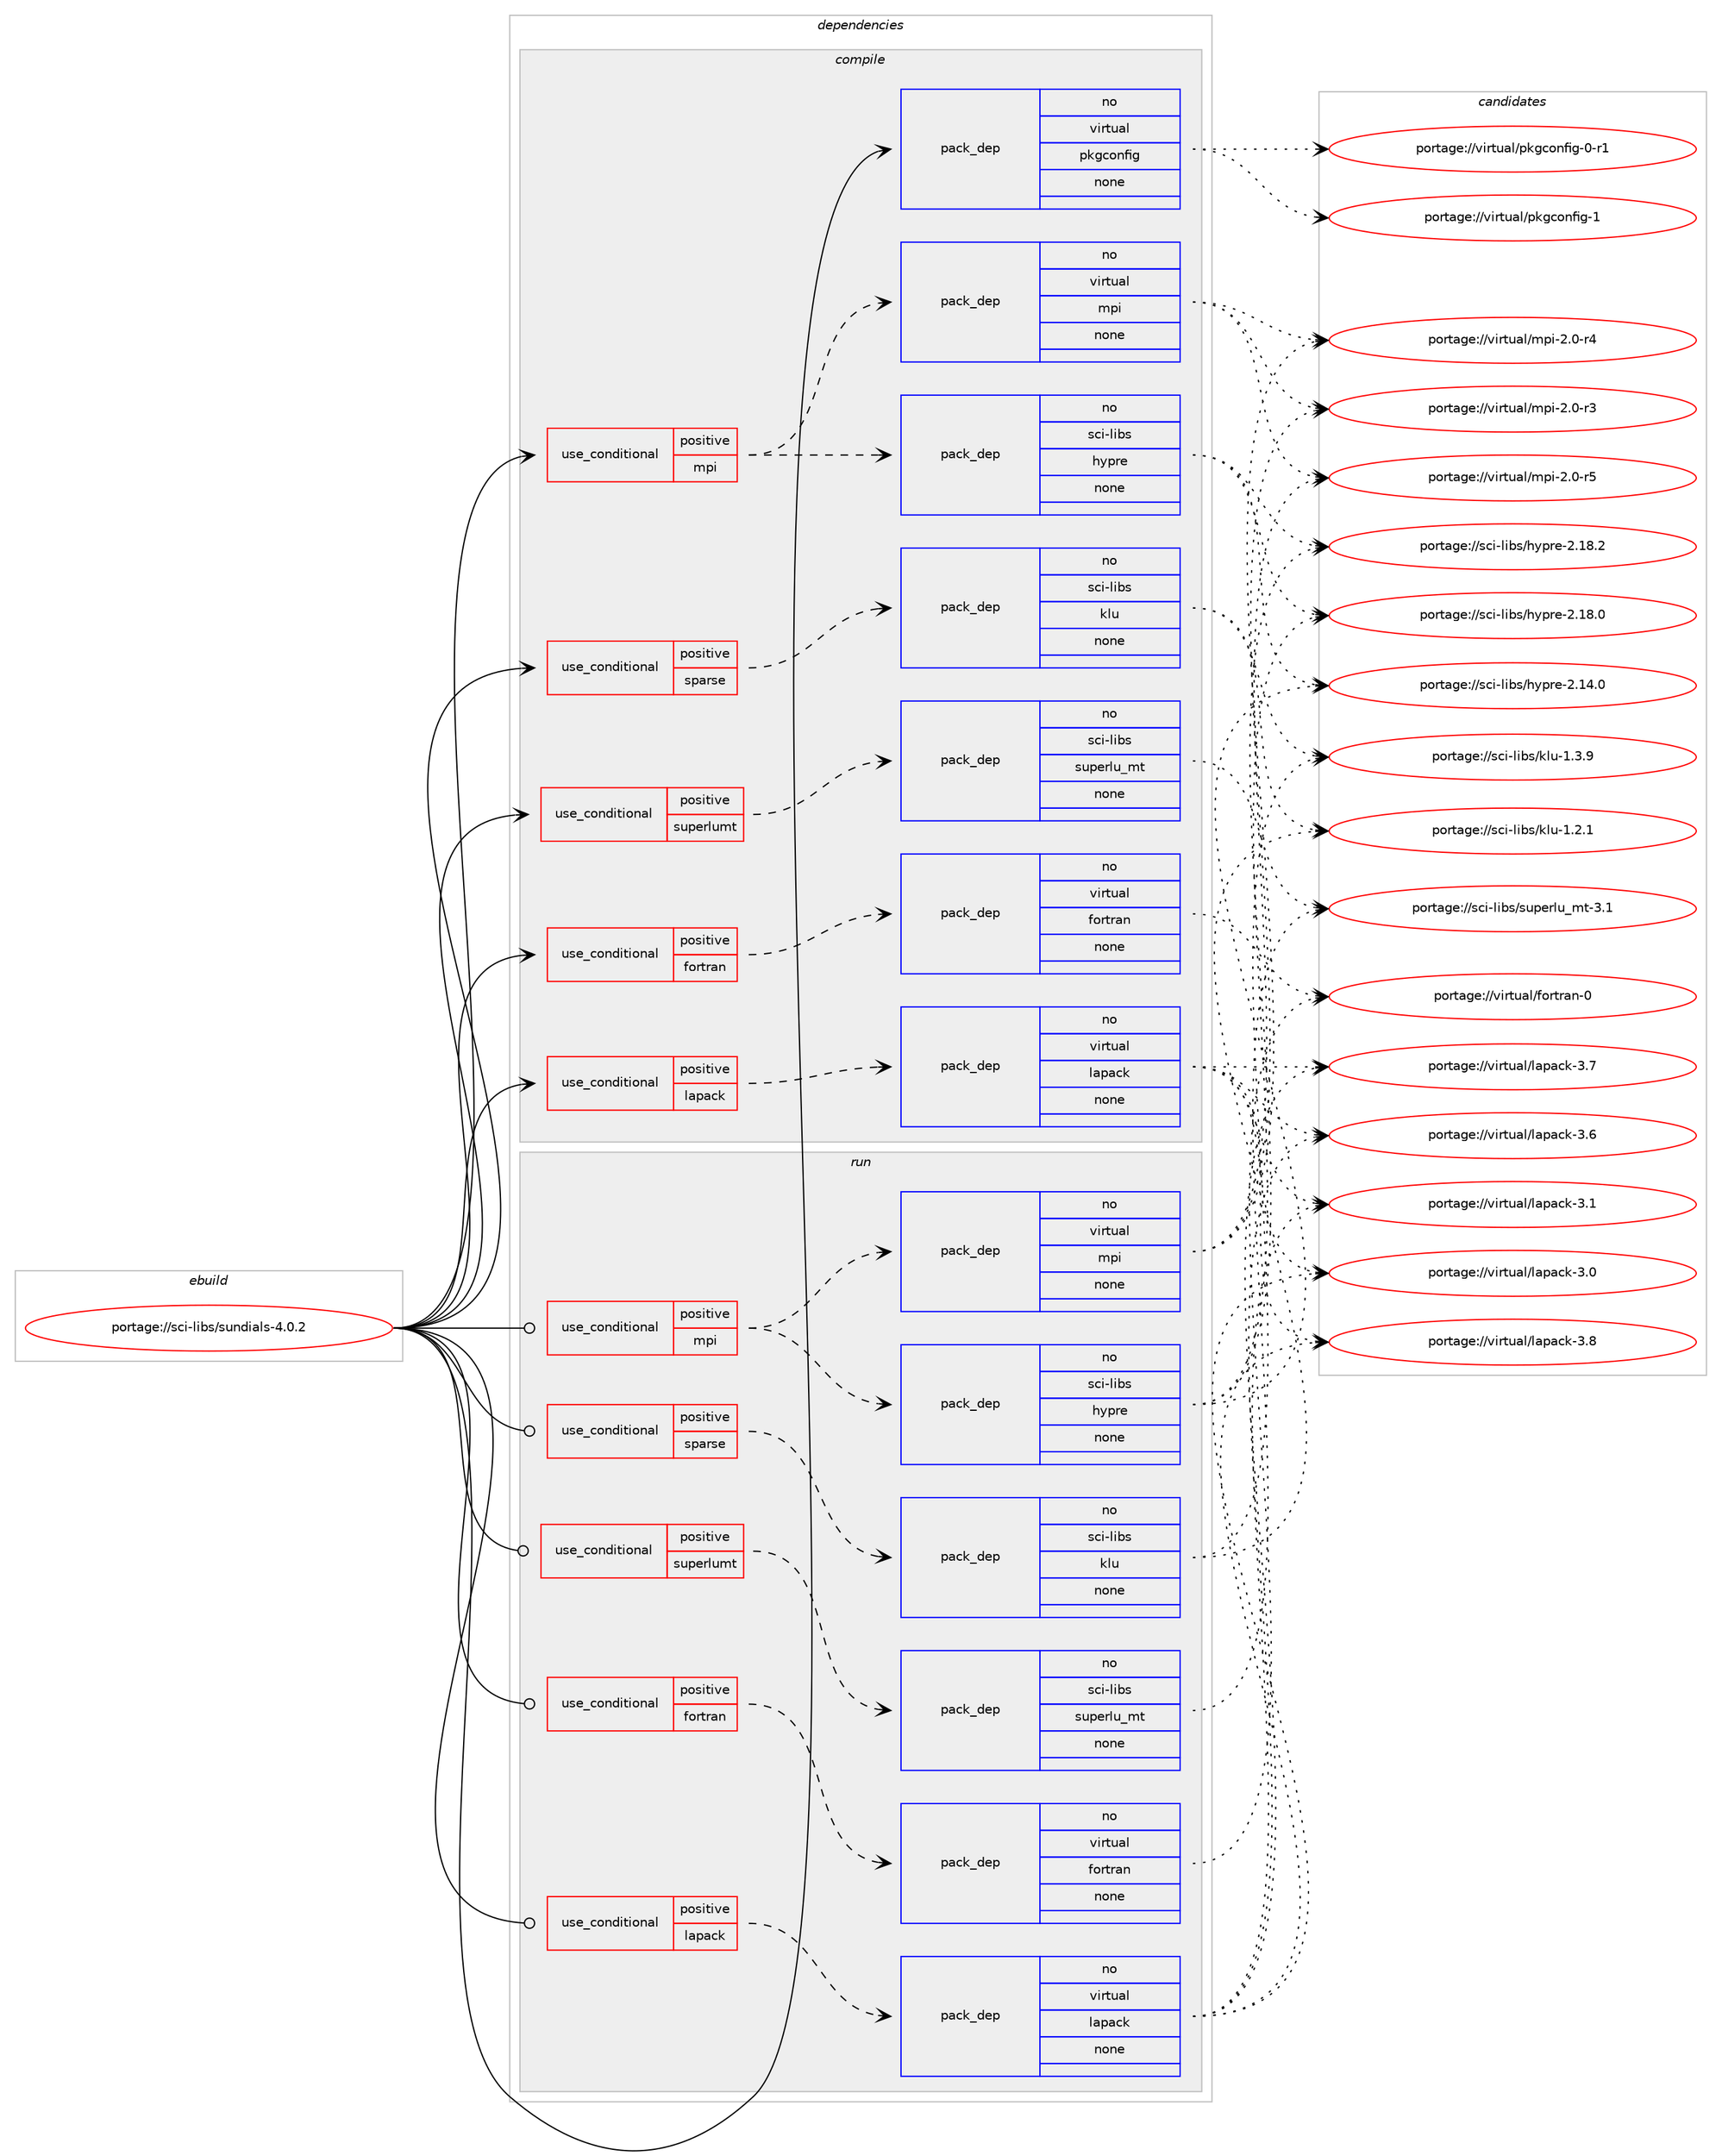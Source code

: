 digraph prolog {

# *************
# Graph options
# *************

newrank=true;
concentrate=true;
compound=true;
graph [rankdir=LR,fontname=Helvetica,fontsize=10,ranksep=1.5];#, ranksep=2.5, nodesep=0.2];
edge  [arrowhead=vee];
node  [fontname=Helvetica,fontsize=10];

# **********
# The ebuild
# **********

subgraph cluster_leftcol {
color=gray;
rank=same;
label=<<i>ebuild</i>>;
id [label="portage://sci-libs/sundials-4.0.2", color=red, width=4, href="../sci-libs/sundials-4.0.2.svg"];
}

# ****************
# The dependencies
# ****************

subgraph cluster_midcol {
color=gray;
label=<<i>dependencies</i>>;
subgraph cluster_compile {
fillcolor="#eeeeee";
style=filled;
label=<<i>compile</i>>;
subgraph cond6691 {
dependency37114 [label=<<TABLE BORDER="0" CELLBORDER="1" CELLSPACING="0" CELLPADDING="4"><TR><TD ROWSPAN="3" CELLPADDING="10">use_conditional</TD></TR><TR><TD>positive</TD></TR><TR><TD>fortran</TD></TR></TABLE>>, shape=none, color=red];
subgraph pack29619 {
dependency37115 [label=<<TABLE BORDER="0" CELLBORDER="1" CELLSPACING="0" CELLPADDING="4" WIDTH="220"><TR><TD ROWSPAN="6" CELLPADDING="30">pack_dep</TD></TR><TR><TD WIDTH="110">no</TD></TR><TR><TD>virtual</TD></TR><TR><TD>fortran</TD></TR><TR><TD>none</TD></TR><TR><TD></TD></TR></TABLE>>, shape=none, color=blue];
}
dependency37114:e -> dependency37115:w [weight=20,style="dashed",arrowhead="vee"];
}
id:e -> dependency37114:w [weight=20,style="solid",arrowhead="vee"];
subgraph cond6692 {
dependency37116 [label=<<TABLE BORDER="0" CELLBORDER="1" CELLSPACING="0" CELLPADDING="4"><TR><TD ROWSPAN="3" CELLPADDING="10">use_conditional</TD></TR><TR><TD>positive</TD></TR><TR><TD>lapack</TD></TR></TABLE>>, shape=none, color=red];
subgraph pack29620 {
dependency37117 [label=<<TABLE BORDER="0" CELLBORDER="1" CELLSPACING="0" CELLPADDING="4" WIDTH="220"><TR><TD ROWSPAN="6" CELLPADDING="30">pack_dep</TD></TR><TR><TD WIDTH="110">no</TD></TR><TR><TD>virtual</TD></TR><TR><TD>lapack</TD></TR><TR><TD>none</TD></TR><TR><TD></TD></TR></TABLE>>, shape=none, color=blue];
}
dependency37116:e -> dependency37117:w [weight=20,style="dashed",arrowhead="vee"];
}
id:e -> dependency37116:w [weight=20,style="solid",arrowhead="vee"];
subgraph cond6693 {
dependency37118 [label=<<TABLE BORDER="0" CELLBORDER="1" CELLSPACING="0" CELLPADDING="4"><TR><TD ROWSPAN="3" CELLPADDING="10">use_conditional</TD></TR><TR><TD>positive</TD></TR><TR><TD>mpi</TD></TR></TABLE>>, shape=none, color=red];
subgraph pack29621 {
dependency37119 [label=<<TABLE BORDER="0" CELLBORDER="1" CELLSPACING="0" CELLPADDING="4" WIDTH="220"><TR><TD ROWSPAN="6" CELLPADDING="30">pack_dep</TD></TR><TR><TD WIDTH="110">no</TD></TR><TR><TD>virtual</TD></TR><TR><TD>mpi</TD></TR><TR><TD>none</TD></TR><TR><TD></TD></TR></TABLE>>, shape=none, color=blue];
}
dependency37118:e -> dependency37119:w [weight=20,style="dashed",arrowhead="vee"];
subgraph pack29622 {
dependency37120 [label=<<TABLE BORDER="0" CELLBORDER="1" CELLSPACING="0" CELLPADDING="4" WIDTH="220"><TR><TD ROWSPAN="6" CELLPADDING="30">pack_dep</TD></TR><TR><TD WIDTH="110">no</TD></TR><TR><TD>sci-libs</TD></TR><TR><TD>hypre</TD></TR><TR><TD>none</TD></TR><TR><TD></TD></TR></TABLE>>, shape=none, color=blue];
}
dependency37118:e -> dependency37120:w [weight=20,style="dashed",arrowhead="vee"];
}
id:e -> dependency37118:w [weight=20,style="solid",arrowhead="vee"];
subgraph cond6694 {
dependency37121 [label=<<TABLE BORDER="0" CELLBORDER="1" CELLSPACING="0" CELLPADDING="4"><TR><TD ROWSPAN="3" CELLPADDING="10">use_conditional</TD></TR><TR><TD>positive</TD></TR><TR><TD>sparse</TD></TR></TABLE>>, shape=none, color=red];
subgraph pack29623 {
dependency37122 [label=<<TABLE BORDER="0" CELLBORDER="1" CELLSPACING="0" CELLPADDING="4" WIDTH="220"><TR><TD ROWSPAN="6" CELLPADDING="30">pack_dep</TD></TR><TR><TD WIDTH="110">no</TD></TR><TR><TD>sci-libs</TD></TR><TR><TD>klu</TD></TR><TR><TD>none</TD></TR><TR><TD></TD></TR></TABLE>>, shape=none, color=blue];
}
dependency37121:e -> dependency37122:w [weight=20,style="dashed",arrowhead="vee"];
}
id:e -> dependency37121:w [weight=20,style="solid",arrowhead="vee"];
subgraph cond6695 {
dependency37123 [label=<<TABLE BORDER="0" CELLBORDER="1" CELLSPACING="0" CELLPADDING="4"><TR><TD ROWSPAN="3" CELLPADDING="10">use_conditional</TD></TR><TR><TD>positive</TD></TR><TR><TD>superlumt</TD></TR></TABLE>>, shape=none, color=red];
subgraph pack29624 {
dependency37124 [label=<<TABLE BORDER="0" CELLBORDER="1" CELLSPACING="0" CELLPADDING="4" WIDTH="220"><TR><TD ROWSPAN="6" CELLPADDING="30">pack_dep</TD></TR><TR><TD WIDTH="110">no</TD></TR><TR><TD>sci-libs</TD></TR><TR><TD>superlu_mt</TD></TR><TR><TD>none</TD></TR><TR><TD></TD></TR></TABLE>>, shape=none, color=blue];
}
dependency37123:e -> dependency37124:w [weight=20,style="dashed",arrowhead="vee"];
}
id:e -> dependency37123:w [weight=20,style="solid",arrowhead="vee"];
subgraph pack29625 {
dependency37125 [label=<<TABLE BORDER="0" CELLBORDER="1" CELLSPACING="0" CELLPADDING="4" WIDTH="220"><TR><TD ROWSPAN="6" CELLPADDING="30">pack_dep</TD></TR><TR><TD WIDTH="110">no</TD></TR><TR><TD>virtual</TD></TR><TR><TD>pkgconfig</TD></TR><TR><TD>none</TD></TR><TR><TD></TD></TR></TABLE>>, shape=none, color=blue];
}
id:e -> dependency37125:w [weight=20,style="solid",arrowhead="vee"];
}
subgraph cluster_compileandrun {
fillcolor="#eeeeee";
style=filled;
label=<<i>compile and run</i>>;
}
subgraph cluster_run {
fillcolor="#eeeeee";
style=filled;
label=<<i>run</i>>;
subgraph cond6696 {
dependency37126 [label=<<TABLE BORDER="0" CELLBORDER="1" CELLSPACING="0" CELLPADDING="4"><TR><TD ROWSPAN="3" CELLPADDING="10">use_conditional</TD></TR><TR><TD>positive</TD></TR><TR><TD>fortran</TD></TR></TABLE>>, shape=none, color=red];
subgraph pack29626 {
dependency37127 [label=<<TABLE BORDER="0" CELLBORDER="1" CELLSPACING="0" CELLPADDING="4" WIDTH="220"><TR><TD ROWSPAN="6" CELLPADDING="30">pack_dep</TD></TR><TR><TD WIDTH="110">no</TD></TR><TR><TD>virtual</TD></TR><TR><TD>fortran</TD></TR><TR><TD>none</TD></TR><TR><TD></TD></TR></TABLE>>, shape=none, color=blue];
}
dependency37126:e -> dependency37127:w [weight=20,style="dashed",arrowhead="vee"];
}
id:e -> dependency37126:w [weight=20,style="solid",arrowhead="odot"];
subgraph cond6697 {
dependency37128 [label=<<TABLE BORDER="0" CELLBORDER="1" CELLSPACING="0" CELLPADDING="4"><TR><TD ROWSPAN="3" CELLPADDING="10">use_conditional</TD></TR><TR><TD>positive</TD></TR><TR><TD>lapack</TD></TR></TABLE>>, shape=none, color=red];
subgraph pack29627 {
dependency37129 [label=<<TABLE BORDER="0" CELLBORDER="1" CELLSPACING="0" CELLPADDING="4" WIDTH="220"><TR><TD ROWSPAN="6" CELLPADDING="30">pack_dep</TD></TR><TR><TD WIDTH="110">no</TD></TR><TR><TD>virtual</TD></TR><TR><TD>lapack</TD></TR><TR><TD>none</TD></TR><TR><TD></TD></TR></TABLE>>, shape=none, color=blue];
}
dependency37128:e -> dependency37129:w [weight=20,style="dashed",arrowhead="vee"];
}
id:e -> dependency37128:w [weight=20,style="solid",arrowhead="odot"];
subgraph cond6698 {
dependency37130 [label=<<TABLE BORDER="0" CELLBORDER="1" CELLSPACING="0" CELLPADDING="4"><TR><TD ROWSPAN="3" CELLPADDING="10">use_conditional</TD></TR><TR><TD>positive</TD></TR><TR><TD>mpi</TD></TR></TABLE>>, shape=none, color=red];
subgraph pack29628 {
dependency37131 [label=<<TABLE BORDER="0" CELLBORDER="1" CELLSPACING="0" CELLPADDING="4" WIDTH="220"><TR><TD ROWSPAN="6" CELLPADDING="30">pack_dep</TD></TR><TR><TD WIDTH="110">no</TD></TR><TR><TD>virtual</TD></TR><TR><TD>mpi</TD></TR><TR><TD>none</TD></TR><TR><TD></TD></TR></TABLE>>, shape=none, color=blue];
}
dependency37130:e -> dependency37131:w [weight=20,style="dashed",arrowhead="vee"];
subgraph pack29629 {
dependency37132 [label=<<TABLE BORDER="0" CELLBORDER="1" CELLSPACING="0" CELLPADDING="4" WIDTH="220"><TR><TD ROWSPAN="6" CELLPADDING="30">pack_dep</TD></TR><TR><TD WIDTH="110">no</TD></TR><TR><TD>sci-libs</TD></TR><TR><TD>hypre</TD></TR><TR><TD>none</TD></TR><TR><TD></TD></TR></TABLE>>, shape=none, color=blue];
}
dependency37130:e -> dependency37132:w [weight=20,style="dashed",arrowhead="vee"];
}
id:e -> dependency37130:w [weight=20,style="solid",arrowhead="odot"];
subgraph cond6699 {
dependency37133 [label=<<TABLE BORDER="0" CELLBORDER="1" CELLSPACING="0" CELLPADDING="4"><TR><TD ROWSPAN="3" CELLPADDING="10">use_conditional</TD></TR><TR><TD>positive</TD></TR><TR><TD>sparse</TD></TR></TABLE>>, shape=none, color=red];
subgraph pack29630 {
dependency37134 [label=<<TABLE BORDER="0" CELLBORDER="1" CELLSPACING="0" CELLPADDING="4" WIDTH="220"><TR><TD ROWSPAN="6" CELLPADDING="30">pack_dep</TD></TR><TR><TD WIDTH="110">no</TD></TR><TR><TD>sci-libs</TD></TR><TR><TD>klu</TD></TR><TR><TD>none</TD></TR><TR><TD></TD></TR></TABLE>>, shape=none, color=blue];
}
dependency37133:e -> dependency37134:w [weight=20,style="dashed",arrowhead="vee"];
}
id:e -> dependency37133:w [weight=20,style="solid",arrowhead="odot"];
subgraph cond6700 {
dependency37135 [label=<<TABLE BORDER="0" CELLBORDER="1" CELLSPACING="0" CELLPADDING="4"><TR><TD ROWSPAN="3" CELLPADDING="10">use_conditional</TD></TR><TR><TD>positive</TD></TR><TR><TD>superlumt</TD></TR></TABLE>>, shape=none, color=red];
subgraph pack29631 {
dependency37136 [label=<<TABLE BORDER="0" CELLBORDER="1" CELLSPACING="0" CELLPADDING="4" WIDTH="220"><TR><TD ROWSPAN="6" CELLPADDING="30">pack_dep</TD></TR><TR><TD WIDTH="110">no</TD></TR><TR><TD>sci-libs</TD></TR><TR><TD>superlu_mt</TD></TR><TR><TD>none</TD></TR><TR><TD></TD></TR></TABLE>>, shape=none, color=blue];
}
dependency37135:e -> dependency37136:w [weight=20,style="dashed",arrowhead="vee"];
}
id:e -> dependency37135:w [weight=20,style="solid",arrowhead="odot"];
}
}

# **************
# The candidates
# **************

subgraph cluster_choices {
rank=same;
color=gray;
label=<<i>candidates</i>>;

subgraph choice29619 {
color=black;
nodesep=1;
choice1181051141161179710847102111114116114971104548 [label="portage://virtual/fortran-0", color=red, width=4,href="../virtual/fortran-0.svg"];
dependency37115:e -> choice1181051141161179710847102111114116114971104548:w [style=dotted,weight="100"];
}
subgraph choice29620 {
color=black;
nodesep=1;
choice118105114116117971084710897112979910745514656 [label="portage://virtual/lapack-3.8", color=red, width=4,href="../virtual/lapack-3.8.svg"];
choice118105114116117971084710897112979910745514655 [label="portage://virtual/lapack-3.7", color=red, width=4,href="../virtual/lapack-3.7.svg"];
choice118105114116117971084710897112979910745514654 [label="portage://virtual/lapack-3.6", color=red, width=4,href="../virtual/lapack-3.6.svg"];
choice118105114116117971084710897112979910745514649 [label="portage://virtual/lapack-3.1", color=red, width=4,href="../virtual/lapack-3.1.svg"];
choice118105114116117971084710897112979910745514648 [label="portage://virtual/lapack-3.0", color=red, width=4,href="../virtual/lapack-3.0.svg"];
dependency37117:e -> choice118105114116117971084710897112979910745514656:w [style=dotted,weight="100"];
dependency37117:e -> choice118105114116117971084710897112979910745514655:w [style=dotted,weight="100"];
dependency37117:e -> choice118105114116117971084710897112979910745514654:w [style=dotted,weight="100"];
dependency37117:e -> choice118105114116117971084710897112979910745514649:w [style=dotted,weight="100"];
dependency37117:e -> choice118105114116117971084710897112979910745514648:w [style=dotted,weight="100"];
}
subgraph choice29621 {
color=black;
nodesep=1;
choice1181051141161179710847109112105455046484511453 [label="portage://virtual/mpi-2.0-r5", color=red, width=4,href="../virtual/mpi-2.0-r5.svg"];
choice1181051141161179710847109112105455046484511452 [label="portage://virtual/mpi-2.0-r4", color=red, width=4,href="../virtual/mpi-2.0-r4.svg"];
choice1181051141161179710847109112105455046484511451 [label="portage://virtual/mpi-2.0-r3", color=red, width=4,href="../virtual/mpi-2.0-r3.svg"];
dependency37119:e -> choice1181051141161179710847109112105455046484511453:w [style=dotted,weight="100"];
dependency37119:e -> choice1181051141161179710847109112105455046484511452:w [style=dotted,weight="100"];
dependency37119:e -> choice1181051141161179710847109112105455046484511451:w [style=dotted,weight="100"];
}
subgraph choice29622 {
color=black;
nodesep=1;
choice1159910545108105981154710412111211410145504649564650 [label="portage://sci-libs/hypre-2.18.2", color=red, width=4,href="../sci-libs/hypre-2.18.2.svg"];
choice1159910545108105981154710412111211410145504649564648 [label="portage://sci-libs/hypre-2.18.0", color=red, width=4,href="../sci-libs/hypre-2.18.0.svg"];
choice1159910545108105981154710412111211410145504649524648 [label="portage://sci-libs/hypre-2.14.0", color=red, width=4,href="../sci-libs/hypre-2.14.0.svg"];
dependency37120:e -> choice1159910545108105981154710412111211410145504649564650:w [style=dotted,weight="100"];
dependency37120:e -> choice1159910545108105981154710412111211410145504649564648:w [style=dotted,weight="100"];
dependency37120:e -> choice1159910545108105981154710412111211410145504649524648:w [style=dotted,weight="100"];
}
subgraph choice29623 {
color=black;
nodesep=1;
choice11599105451081059811547107108117454946514657 [label="portage://sci-libs/klu-1.3.9", color=red, width=4,href="../sci-libs/klu-1.3.9.svg"];
choice11599105451081059811547107108117454946504649 [label="portage://sci-libs/klu-1.2.1", color=red, width=4,href="../sci-libs/klu-1.2.1.svg"];
dependency37122:e -> choice11599105451081059811547107108117454946514657:w [style=dotted,weight="100"];
dependency37122:e -> choice11599105451081059811547107108117454946504649:w [style=dotted,weight="100"];
}
subgraph choice29624 {
color=black;
nodesep=1;
choice115991054510810598115471151171121011141081179510911645514649 [label="portage://sci-libs/superlu_mt-3.1", color=red, width=4,href="../sci-libs/superlu_mt-3.1.svg"];
dependency37124:e -> choice115991054510810598115471151171121011141081179510911645514649:w [style=dotted,weight="100"];
}
subgraph choice29625 {
color=black;
nodesep=1;
choice1181051141161179710847112107103991111101021051034549 [label="portage://virtual/pkgconfig-1", color=red, width=4,href="../virtual/pkgconfig-1.svg"];
choice11810511411611797108471121071039911111010210510345484511449 [label="portage://virtual/pkgconfig-0-r1", color=red, width=4,href="../virtual/pkgconfig-0-r1.svg"];
dependency37125:e -> choice1181051141161179710847112107103991111101021051034549:w [style=dotted,weight="100"];
dependency37125:e -> choice11810511411611797108471121071039911111010210510345484511449:w [style=dotted,weight="100"];
}
subgraph choice29626 {
color=black;
nodesep=1;
choice1181051141161179710847102111114116114971104548 [label="portage://virtual/fortran-0", color=red, width=4,href="../virtual/fortran-0.svg"];
dependency37127:e -> choice1181051141161179710847102111114116114971104548:w [style=dotted,weight="100"];
}
subgraph choice29627 {
color=black;
nodesep=1;
choice118105114116117971084710897112979910745514656 [label="portage://virtual/lapack-3.8", color=red, width=4,href="../virtual/lapack-3.8.svg"];
choice118105114116117971084710897112979910745514655 [label="portage://virtual/lapack-3.7", color=red, width=4,href="../virtual/lapack-3.7.svg"];
choice118105114116117971084710897112979910745514654 [label="portage://virtual/lapack-3.6", color=red, width=4,href="../virtual/lapack-3.6.svg"];
choice118105114116117971084710897112979910745514649 [label="portage://virtual/lapack-3.1", color=red, width=4,href="../virtual/lapack-3.1.svg"];
choice118105114116117971084710897112979910745514648 [label="portage://virtual/lapack-3.0", color=red, width=4,href="../virtual/lapack-3.0.svg"];
dependency37129:e -> choice118105114116117971084710897112979910745514656:w [style=dotted,weight="100"];
dependency37129:e -> choice118105114116117971084710897112979910745514655:w [style=dotted,weight="100"];
dependency37129:e -> choice118105114116117971084710897112979910745514654:w [style=dotted,weight="100"];
dependency37129:e -> choice118105114116117971084710897112979910745514649:w [style=dotted,weight="100"];
dependency37129:e -> choice118105114116117971084710897112979910745514648:w [style=dotted,weight="100"];
}
subgraph choice29628 {
color=black;
nodesep=1;
choice1181051141161179710847109112105455046484511453 [label="portage://virtual/mpi-2.0-r5", color=red, width=4,href="../virtual/mpi-2.0-r5.svg"];
choice1181051141161179710847109112105455046484511452 [label="portage://virtual/mpi-2.0-r4", color=red, width=4,href="../virtual/mpi-2.0-r4.svg"];
choice1181051141161179710847109112105455046484511451 [label="portage://virtual/mpi-2.0-r3", color=red, width=4,href="../virtual/mpi-2.0-r3.svg"];
dependency37131:e -> choice1181051141161179710847109112105455046484511453:w [style=dotted,weight="100"];
dependency37131:e -> choice1181051141161179710847109112105455046484511452:w [style=dotted,weight="100"];
dependency37131:e -> choice1181051141161179710847109112105455046484511451:w [style=dotted,weight="100"];
}
subgraph choice29629 {
color=black;
nodesep=1;
choice1159910545108105981154710412111211410145504649564650 [label="portage://sci-libs/hypre-2.18.2", color=red, width=4,href="../sci-libs/hypre-2.18.2.svg"];
choice1159910545108105981154710412111211410145504649564648 [label="portage://sci-libs/hypre-2.18.0", color=red, width=4,href="../sci-libs/hypre-2.18.0.svg"];
choice1159910545108105981154710412111211410145504649524648 [label="portage://sci-libs/hypre-2.14.0", color=red, width=4,href="../sci-libs/hypre-2.14.0.svg"];
dependency37132:e -> choice1159910545108105981154710412111211410145504649564650:w [style=dotted,weight="100"];
dependency37132:e -> choice1159910545108105981154710412111211410145504649564648:w [style=dotted,weight="100"];
dependency37132:e -> choice1159910545108105981154710412111211410145504649524648:w [style=dotted,weight="100"];
}
subgraph choice29630 {
color=black;
nodesep=1;
choice11599105451081059811547107108117454946514657 [label="portage://sci-libs/klu-1.3.9", color=red, width=4,href="../sci-libs/klu-1.3.9.svg"];
choice11599105451081059811547107108117454946504649 [label="portage://sci-libs/klu-1.2.1", color=red, width=4,href="../sci-libs/klu-1.2.1.svg"];
dependency37134:e -> choice11599105451081059811547107108117454946514657:w [style=dotted,weight="100"];
dependency37134:e -> choice11599105451081059811547107108117454946504649:w [style=dotted,weight="100"];
}
subgraph choice29631 {
color=black;
nodesep=1;
choice115991054510810598115471151171121011141081179510911645514649 [label="portage://sci-libs/superlu_mt-3.1", color=red, width=4,href="../sci-libs/superlu_mt-3.1.svg"];
dependency37136:e -> choice115991054510810598115471151171121011141081179510911645514649:w [style=dotted,weight="100"];
}
}

}
